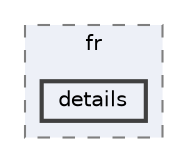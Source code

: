 digraph "details"
{
 // INTERACTIVE_SVG=YES
 // LATEX_PDF_SIZE
  bgcolor="transparent";
  edge [fontname=Helvetica,fontsize=10,labelfontname=Helvetica,labelfontsize=10];
  node [fontname=Helvetica,fontsize=10,shape=box,height=0.2,width=0.4];
  compound=true
  subgraph clusterdir_c20707426434c1cf132e7b58e407a30c {
    graph [ bgcolor="#edf0f7", pencolor="grey50", label="fr", fontname=Helvetica,fontsize=10 style="filled,dashed", URL="dir_c20707426434c1cf132e7b58e407a30c.html",tooltip=""]
  dir_1040f92202404217e77532a04e7ecd18 [label="details", fillcolor="#edf0f7", color="grey25", style="filled,bold", URL="dir_1040f92202404217e77532a04e7ecd18.html",tooltip=""];
  }
}

